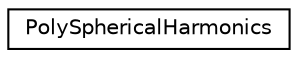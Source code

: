 digraph "Graphical Class Hierarchy"
{
  edge [fontname="Helvetica",fontsize="10",labelfontname="Helvetica",labelfontsize="10"];
  node [fontname="Helvetica",fontsize="10",shape=record];
  rankdir="LR";
  Node0 [label="PolySphericalHarmonics",height=0.2,width=0.4,color="black", fillcolor="white", style="filled",URL="$classPolySphericalHarmonics.html"];
}
